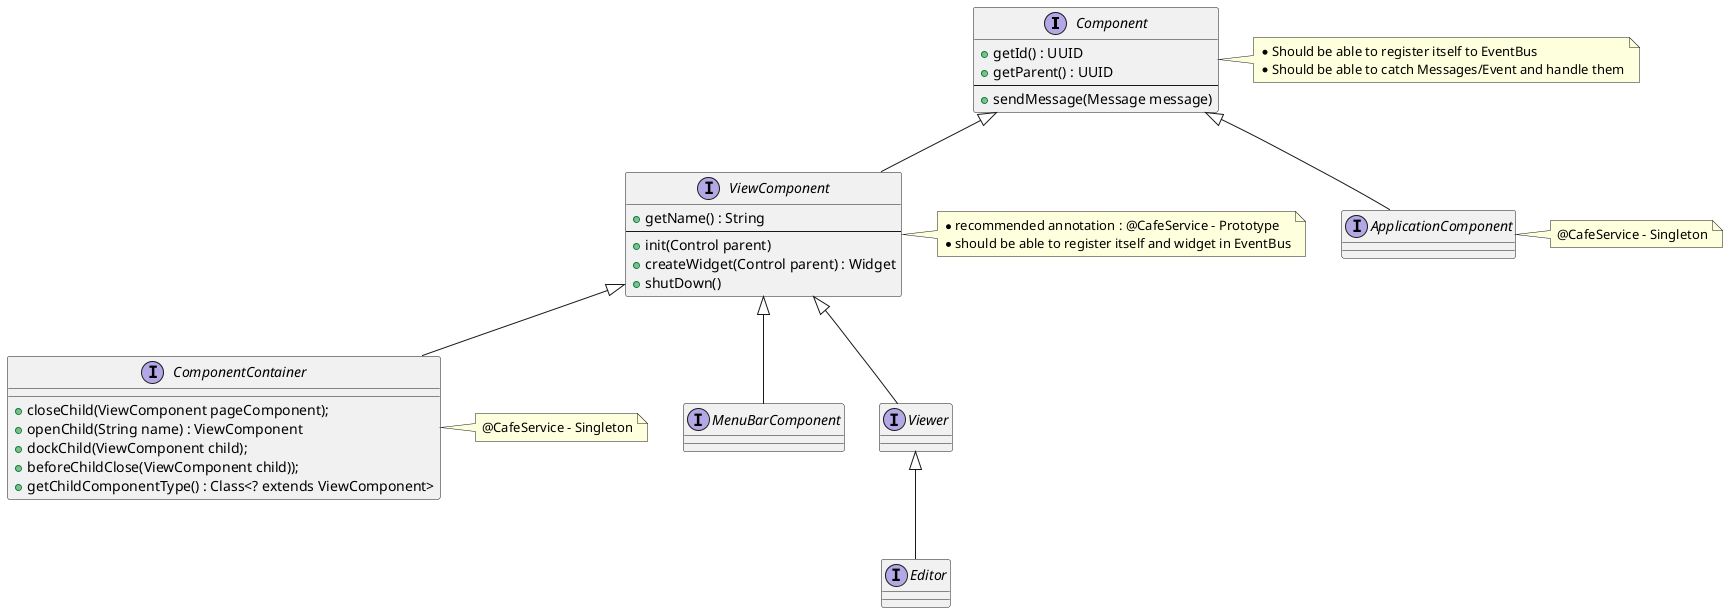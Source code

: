 @startuml
'https://plantuml.com/class-diagram


interface Component{
    + getId() : UUID
    + getParent() : UUID
    --
    + sendMessage(Message message)
}
note right
    * Should be able to register itself to EventBus
    * Should be able to catch Messages/Event and handle them
end note

interface ViewComponent{
    + getName() : String
    --
    + init(Control parent)
    + createWidget(Control parent) : Widget
    + shutDown()
}
note right
* recommended annotation : @CafeService - Prototype
* should be able to register itself and widget in EventBus
end note


interface ApplicationComponent{

}
note right
@CafeService - Singleton
end note

interface MenuBarComponent{
}
ViewComponent <|--MenuBarComponent

interface Viewer{
}
ViewComponent <|--Viewer

interface Editor{
}
Viewer <|--Editor


interface ComponentContainer{
  + closeChild(ViewComponent pageComponent);
  + openChild(String name) : ViewComponent
  + dockChild(ViewComponent child);
  + beforeChildClose(ViewComponent child));
  + getChildComponentType() : Class<? extends ViewComponent>
}
note right
@CafeService - Singleton
end note


Component <|-- ViewComponent
Component <|-- ApplicationComponent
ViewComponent <|-- ComponentContainer

@enduml